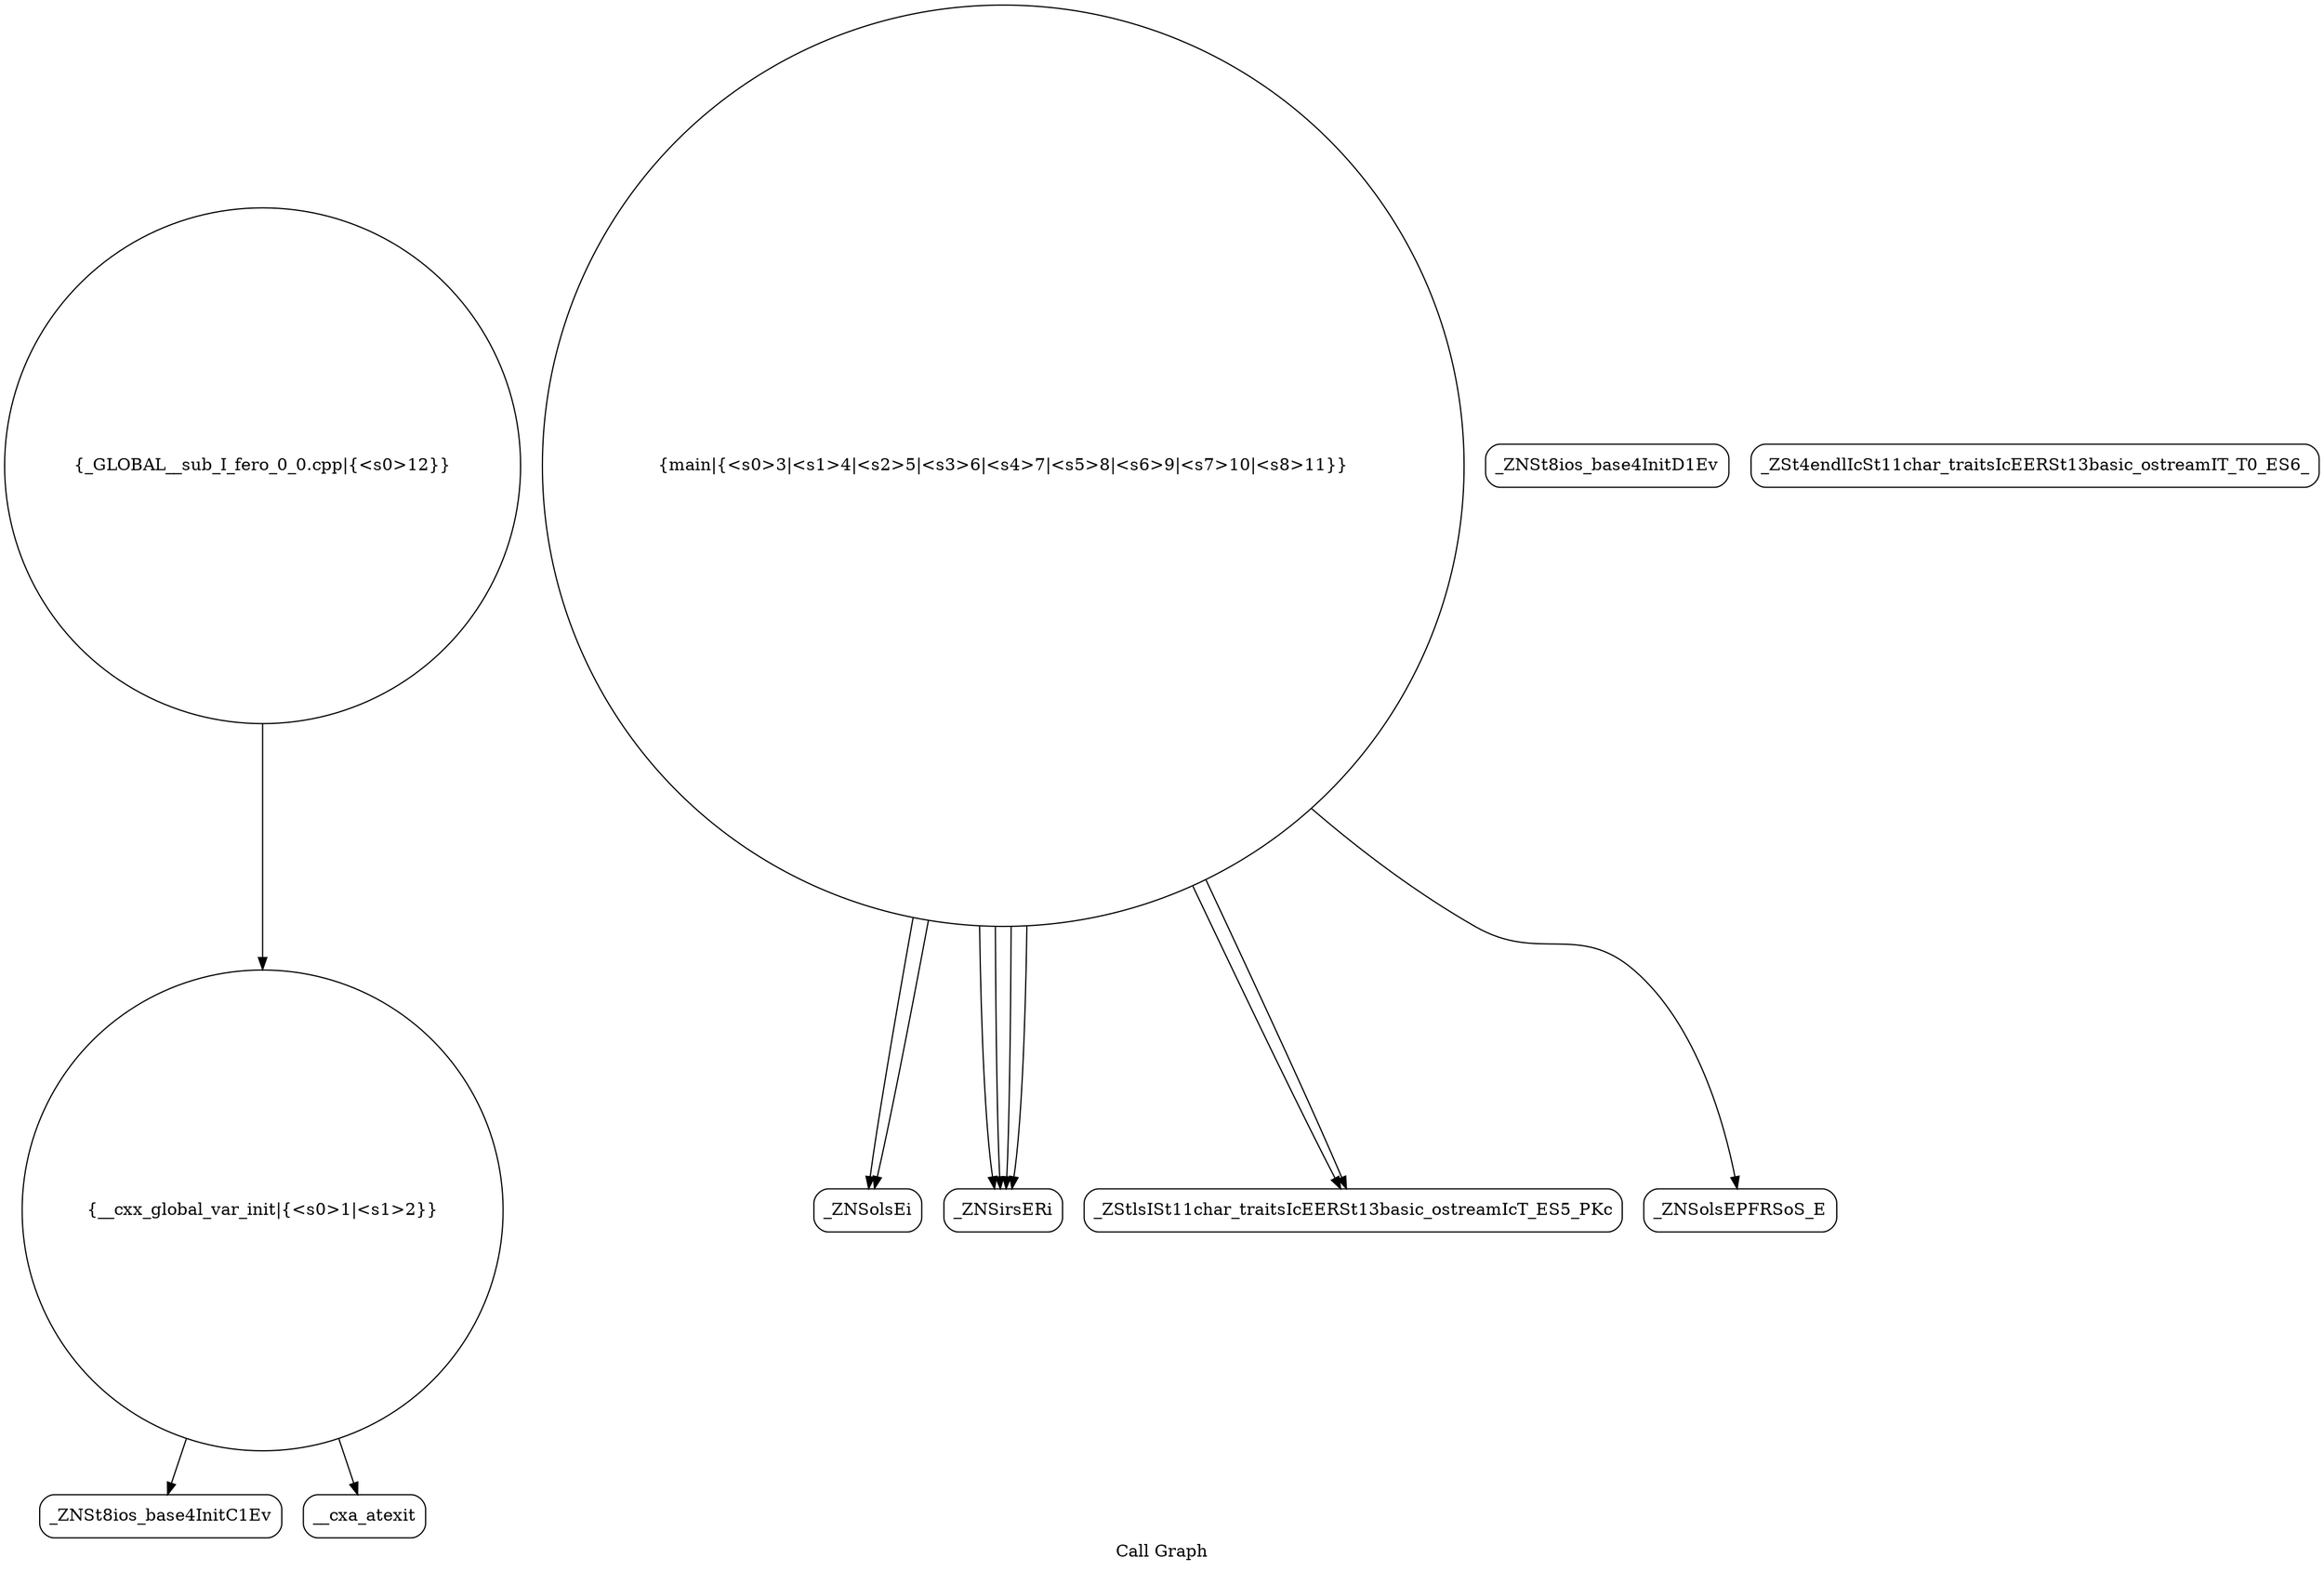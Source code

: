 digraph "Call Graph" {
	label="Call Graph";

	Node0x55949de617d0 [shape=record,shape=circle,label="{__cxx_global_var_init|{<s0>1|<s1>2}}"];
	Node0x55949de617d0:s0 -> Node0x55949de61c60[color=black];
	Node0x55949de617d0:s1 -> Node0x55949de61d60[color=black];
	Node0x55949de61f60 [shape=record,shape=Mrecord,label="{_ZNSolsEi}"];
	Node0x55949de61ce0 [shape=record,shape=Mrecord,label="{_ZNSt8ios_base4InitD1Ev}"];
	Node0x55949de62060 [shape=record,shape=Mrecord,label="{_ZSt4endlIcSt11char_traitsIcEERSt13basic_ostreamIT_T0_ES6_}"];
	Node0x55949de61de0 [shape=record,shape=circle,label="{main|{<s0>3|<s1>4|<s2>5|<s3>6|<s4>7|<s5>8|<s6>9|<s7>10|<s8>11}}"];
	Node0x55949de61de0:s0 -> Node0x55949de61e60[color=black];
	Node0x55949de61de0:s1 -> Node0x55949de61e60[color=black];
	Node0x55949de61de0:s2 -> Node0x55949de61e60[color=black];
	Node0x55949de61de0:s3 -> Node0x55949de61e60[color=black];
	Node0x55949de61de0:s4 -> Node0x55949de61ee0[color=black];
	Node0x55949de61de0:s5 -> Node0x55949de61f60[color=black];
	Node0x55949de61de0:s6 -> Node0x55949de61ee0[color=black];
	Node0x55949de61de0:s7 -> Node0x55949de61f60[color=black];
	Node0x55949de61de0:s8 -> Node0x55949de61fe0[color=black];
	Node0x55949de61ee0 [shape=record,shape=Mrecord,label="{_ZStlsISt11char_traitsIcEERSt13basic_ostreamIcT_ES5_PKc}"];
	Node0x55949de61c60 [shape=record,shape=Mrecord,label="{_ZNSt8ios_base4InitC1Ev}"];
	Node0x55949de61fe0 [shape=record,shape=Mrecord,label="{_ZNSolsEPFRSoS_E}"];
	Node0x55949de61d60 [shape=record,shape=Mrecord,label="{__cxa_atexit}"];
	Node0x55949de620e0 [shape=record,shape=circle,label="{_GLOBAL__sub_I_fero_0_0.cpp|{<s0>12}}"];
	Node0x55949de620e0:s0 -> Node0x55949de617d0[color=black];
	Node0x55949de61e60 [shape=record,shape=Mrecord,label="{_ZNSirsERi}"];
}
